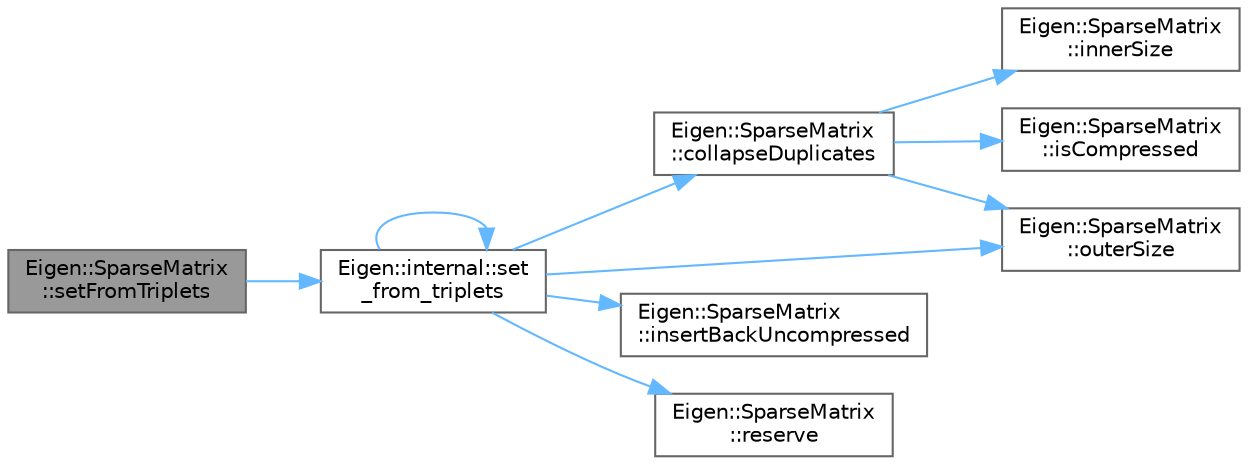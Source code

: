 digraph "Eigen::SparseMatrix::setFromTriplets"
{
 // LATEX_PDF_SIZE
  bgcolor="transparent";
  edge [fontname=Helvetica,fontsize=10,labelfontname=Helvetica,labelfontsize=10];
  node [fontname=Helvetica,fontsize=10,shape=box,height=0.2,width=0.4];
  rankdir="LR";
  Node1 [id="Node000001",label="Eigen::SparseMatrix\l::setFromTriplets",height=0.2,width=0.4,color="gray40", fillcolor="grey60", style="filled", fontcolor="black",tooltip=" "];
  Node1 -> Node2 [id="edge10_Node000001_Node000002",color="steelblue1",style="solid",tooltip=" "];
  Node2 [id="Node000002",label="Eigen::internal::set\l_from_triplets",height=0.2,width=0.4,color="grey40", fillcolor="white", style="filled",URL="$namespace_eigen_1_1internal.html#ae578c425d1ff2ad3d8934b4c2498e852",tooltip=" "];
  Node2 -> Node3 [id="edge11_Node000002_Node000003",color="steelblue1",style="solid",tooltip=" "];
  Node3 [id="Node000003",label="Eigen::SparseMatrix\l::collapseDuplicates",height=0.2,width=0.4,color="grey40", fillcolor="white", style="filled",URL="$class_eigen_1_1_sparse_matrix.html#a87ff49d0917b31f98862b661a5d72eec",tooltip=" "];
  Node3 -> Node4 [id="edge12_Node000003_Node000004",color="steelblue1",style="solid",tooltip=" "];
  Node4 [id="Node000004",label="Eigen::SparseMatrix\l::innerSize",height=0.2,width=0.4,color="grey40", fillcolor="white", style="filled",URL="$class_eigen_1_1_sparse_matrix.html#a0f42824d4a06ee1d1f6afbc4551c5896",tooltip=" "];
  Node3 -> Node5 [id="edge13_Node000003_Node000005",color="steelblue1",style="solid",tooltip=" "];
  Node5 [id="Node000005",label="Eigen::SparseMatrix\l::isCompressed",height=0.2,width=0.4,color="grey40", fillcolor="white", style="filled",URL="$class_eigen_1_1_sparse_matrix.html#a32251eda7e371704a3ec4d0c36b58c52",tooltip=" "];
  Node3 -> Node6 [id="edge14_Node000003_Node000006",color="steelblue1",style="solid",tooltip=" "];
  Node6 [id="Node000006",label="Eigen::SparseMatrix\l::outerSize",height=0.2,width=0.4,color="grey40", fillcolor="white", style="filled",URL="$class_eigen_1_1_sparse_matrix.html#a4e5f706cfae14d2eaec1ea1e234905f1",tooltip=" "];
  Node2 -> Node7 [id="edge15_Node000002_Node000007",color="steelblue1",style="solid",tooltip=" "];
  Node7 [id="Node000007",label="Eigen::SparseMatrix\l::insertBackUncompressed",height=0.2,width=0.4,color="grey40", fillcolor="white", style="filled",URL="$class_eigen_1_1_sparse_matrix.html#ac0e0ce34af94bfe21f48746db300520d",tooltip=" "];
  Node2 -> Node6 [id="edge16_Node000002_Node000006",color="steelblue1",style="solid",tooltip=" "];
  Node2 -> Node8 [id="edge17_Node000002_Node000008",color="steelblue1",style="solid",tooltip=" "];
  Node8 [id="Node000008",label="Eigen::SparseMatrix\l::reserve",height=0.2,width=0.4,color="grey40", fillcolor="white", style="filled",URL="$class_eigen_1_1_sparse_matrix.html#a1518e58ac49bed0e2385b722a034f7d3",tooltip=" "];
  Node2 -> Node2 [id="edge18_Node000002_Node000002",color="steelblue1",style="solid",tooltip=" "];
}
